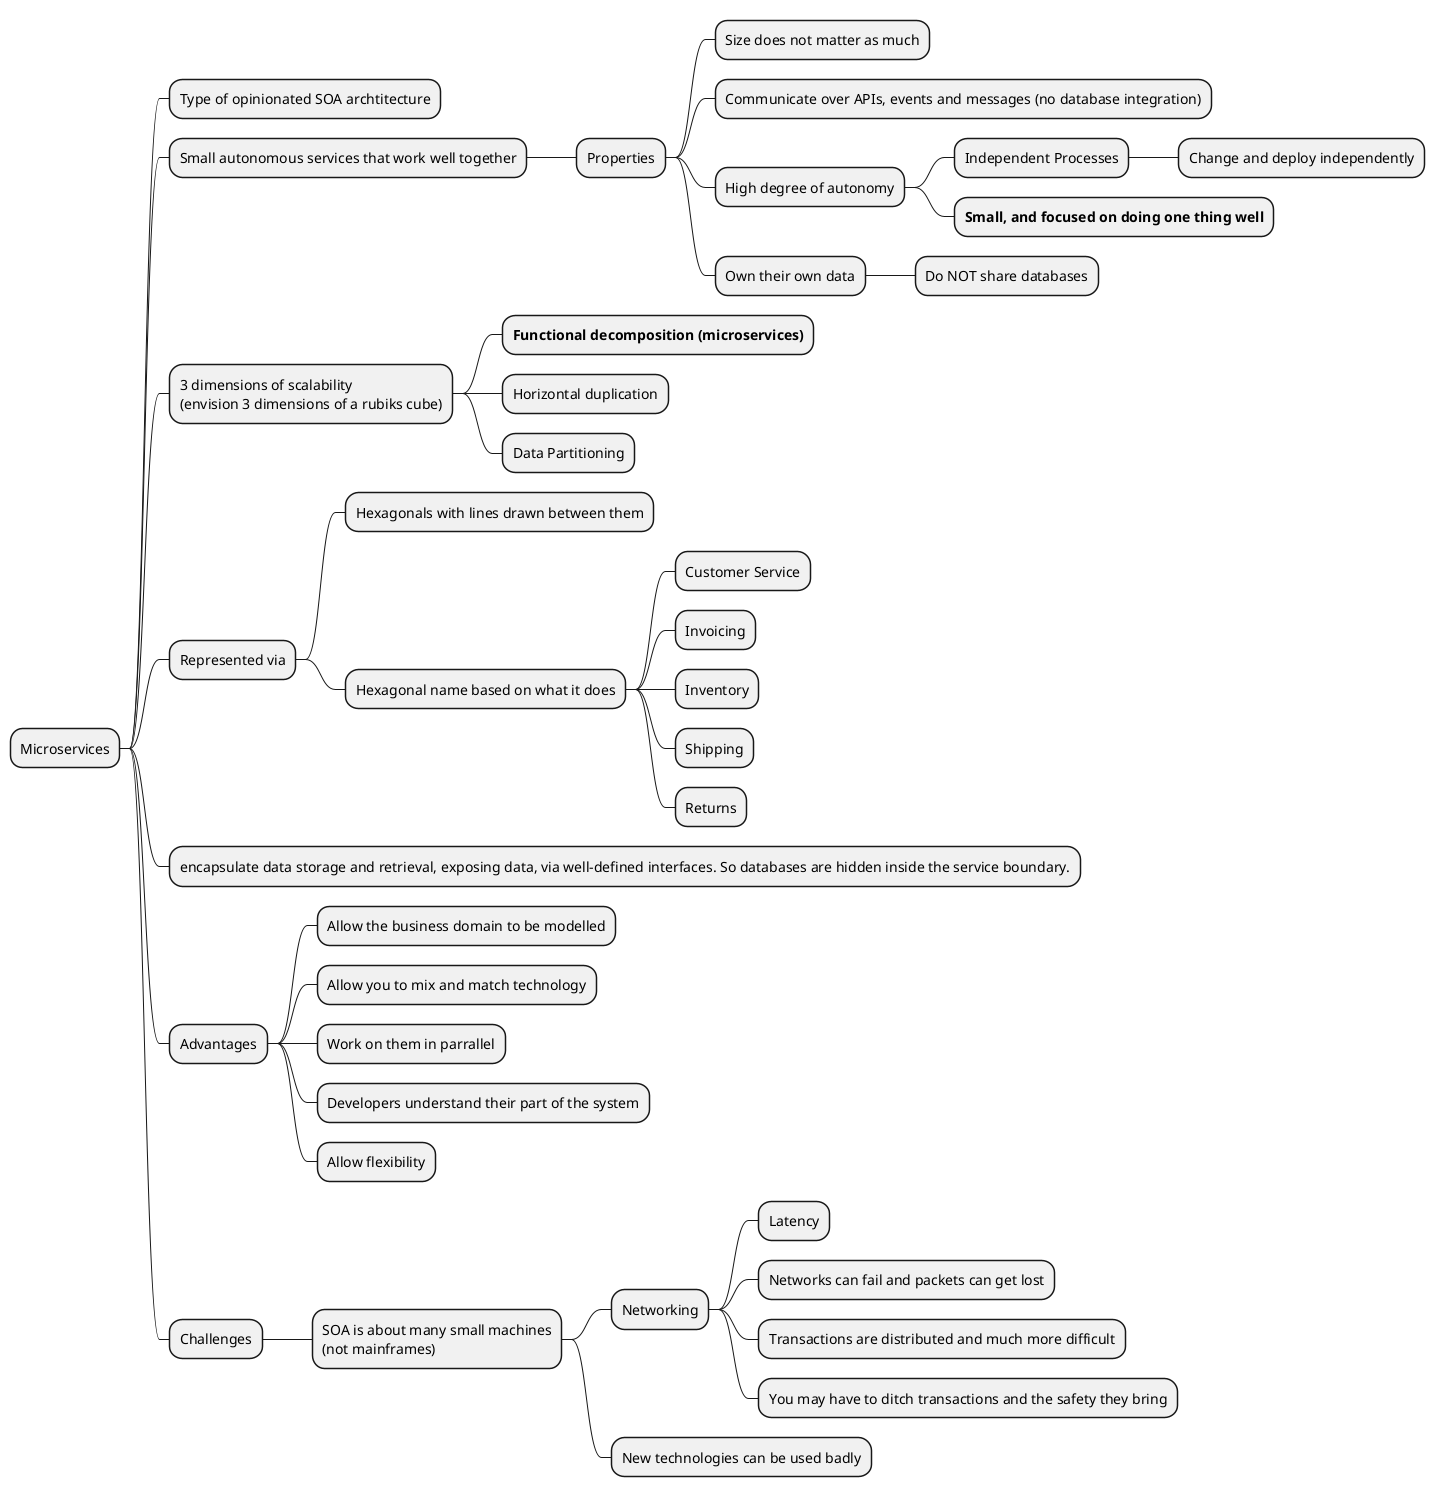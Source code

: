 @startmindmap

+ Microservices

++ Type of opinionated SOA archtitecture
++ Small autonomous services that work well together
+++ Properties
++++ Size does not matter as much
++++ Communicate over APIs, events and messages (no database integration)
++++ High degree of autonomy
+++++ Independent Processes
++++++ Change and deploy independently
+++++ **Small, and focused on doing one thing well**
++++ Own their own data
+++++ Do NOT share databases

++ 3 dimensions of scalability\n(envision 3 dimensions of a rubiks cube)
+++ **Functional decomposition (microservices)**
+++ Horizontal duplication
+++ Data Partitioning

++ Represented via
+++ Hexagonals with lines drawn between them
+++ Hexagonal name based on what it does
++++ Customer Service
++++ Invoicing
++++ Inventory
++++ Shipping
++++ Returns
++ encapsulate data storage and retrieval, exposing data, via well-defined interfaces. So databases are hidden inside the service boundary.


++ Advantages
+++ Allow the business domain to be modelled
+++ Allow you to mix and match technology
+++ Work on them in parrallel
+++ Developers understand their part of the system
+++ Allow flexibility

++ Challenges
+++ SOA is about many small machines\n(not mainframes)
++++ Networking
+++++ Latency
+++++ Networks can fail and packets can get lost
+++++ Transactions are distributed and much more difficult
+++++ You may have to ditch transactions and the safety they bring
++++ New technologies can be used badly



' ++_ Path finding, building paths, determining paths **best done recursively**
' ++_ With recursion, establish consistent type for base cases
' ++_ Trees never have cycles.

' ++ Basic Traversals
' +++ Can be done iteratively (breadth or depth-first)\n...and recursively
' +++[#lightgreen] Tree sum
' +++[#lightgreen] Tree includes
' +++[#lightgreen] Tree min sum






@endmindmap

